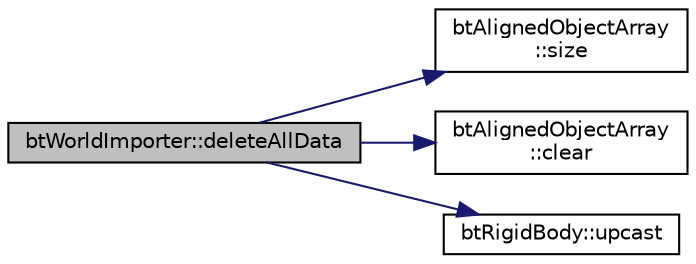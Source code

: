 digraph "btWorldImporter::deleteAllData"
{
  edge [fontname="Helvetica",fontsize="10",labelfontname="Helvetica",labelfontsize="10"];
  node [fontname="Helvetica",fontsize="10",shape=record];
  rankdir="LR";
  Node1 [label="btWorldImporter::deleteAllData",height=0.2,width=0.4,color="black", fillcolor="grey75", style="filled", fontcolor="black"];
  Node1 -> Node2 [color="midnightblue",fontsize="10",style="solid"];
  Node2 [label="btAlignedObjectArray\l::size",height=0.2,width=0.4,color="black", fillcolor="white", style="filled",URL="$classbt_aligned_object_array.html#a6bdd14c7599ecb95e8d83dd5a715f9b7",tooltip="return the number of elements in the array "];
  Node1 -> Node3 [color="midnightblue",fontsize="10",style="solid"];
  Node3 [label="btAlignedObjectArray\l::clear",height=0.2,width=0.4,color="black", fillcolor="white", style="filled",URL="$classbt_aligned_object_array.html#a12123db01dda7758f0df5e3bba10cc0a",tooltip="clear the array, deallocated memory. Generally it is better to use array.resize(0), to reduce performance overhead of run-time memory (de)allocations. "];
  Node1 -> Node4 [color="midnightblue",fontsize="10",style="solid"];
  Node4 [label="btRigidBody::upcast",height=0.2,width=0.4,color="black", fillcolor="white", style="filled",URL="$classbt_rigid_body.html#a59077fce3d2efd193a3fd7d7de2c97e8"];
}
